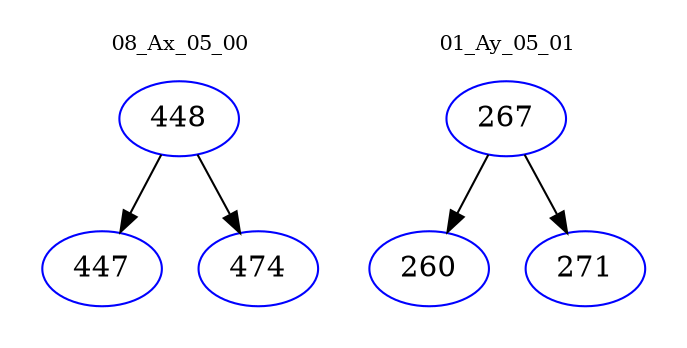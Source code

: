 digraph{
subgraph cluster_0 {
color = white
label = "08_Ax_05_00";
fontsize=10;
T0_448 [label="448", color="blue"]
T0_448 -> T0_447 [color="black"]
T0_447 [label="447", color="blue"]
T0_448 -> T0_474 [color="black"]
T0_474 [label="474", color="blue"]
}
subgraph cluster_1 {
color = white
label = "01_Ay_05_01";
fontsize=10;
T1_267 [label="267", color="blue"]
T1_267 -> T1_260 [color="black"]
T1_260 [label="260", color="blue"]
T1_267 -> T1_271 [color="black"]
T1_271 [label="271", color="blue"]
}
}

